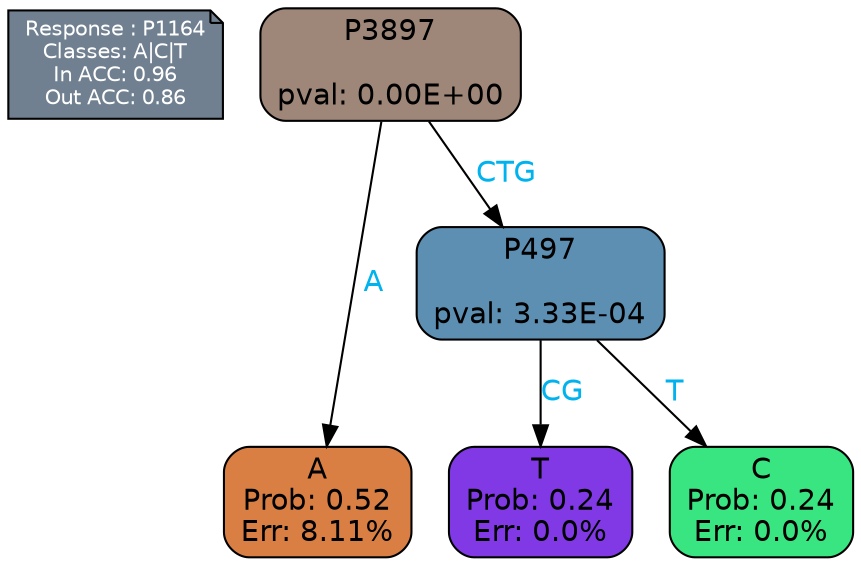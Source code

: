 digraph Tree {
node [shape=box, style="filled, rounded", color="black", fontname=helvetica] ;
graph [ranksep=equally, splines=polylines, bgcolor=transparent, dpi=600] ;
edge [fontname=helvetica] ;
LEGEND [label="Response : P1164
Classes: A|C|T
In ACC: 0.96
Out ACC: 0.86
",shape=note,align=left,style=filled,fillcolor="slategray",fontcolor="white",fontsize=10];1 [label="P3897

pval: 0.00E+00", fillcolor="#9e8779"] ;
2 [label="A
Prob: 0.52
Err: 8.11%", fillcolor="#da7f44"] ;
3 [label="P497

pval: 3.33E-04", fillcolor="#5d8fb3"] ;
4 [label="T
Prob: 0.24
Err: 0.0%", fillcolor="#8139e5"] ;
5 [label="C
Prob: 0.24
Err: 0.0%", fillcolor="#39e581"] ;
1 -> 2 [label="A",fontcolor=deepskyblue2] ;
1 -> 3 [label="CTG",fontcolor=deepskyblue2] ;
3 -> 4 [label="CG",fontcolor=deepskyblue2] ;
3 -> 5 [label="T",fontcolor=deepskyblue2] ;
{rank = same; 2;4;5;}{rank = same; LEGEND;1;}}